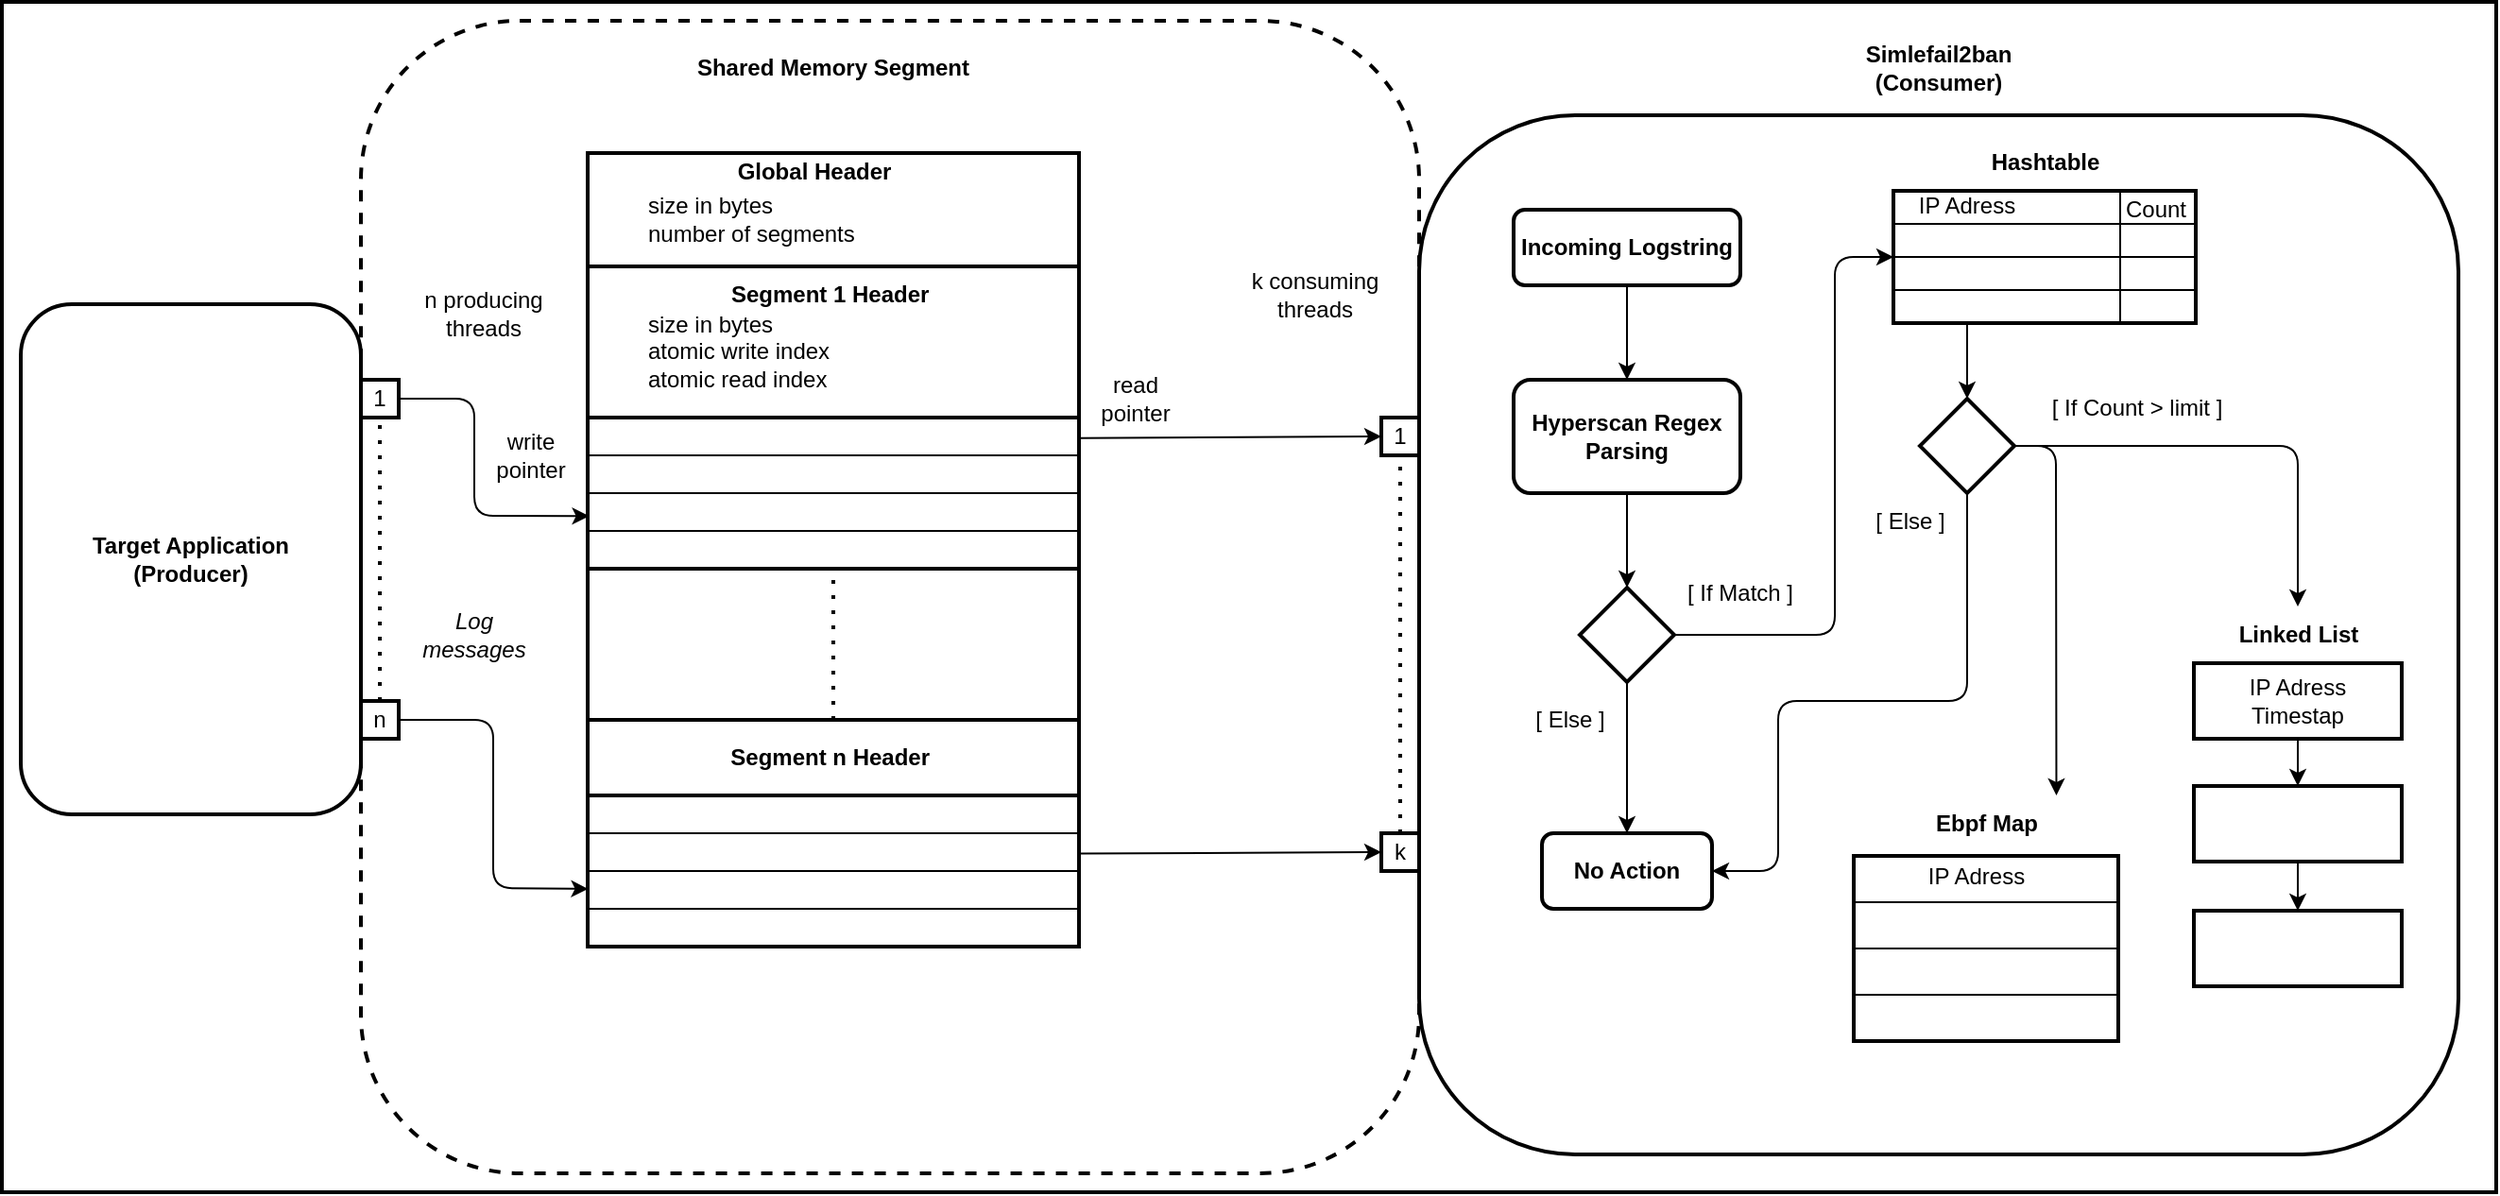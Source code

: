 <mxfile>
    <diagram id="gEE7T17AHYOr94RZqlb_" name="Page-1">
        <mxGraphModel dx="1631" dy="909" grid="1" gridSize="10" guides="1" tooltips="1" connect="1" arrows="1" fold="1" page="1" pageScale="1" pageWidth="827" pageHeight="1169" background="#ffffff" math="0" shadow="0">
            <root>
                <mxCell id="0"/>
                <mxCell id="1" parent="0"/>
                <mxCell id="69" value="" style="rounded=0;whiteSpace=wrap;html=1;labelBackgroundColor=none;strokeColor=#000000;strokeWidth=2;fontSize=12;fontColor=none;fillColor=#FFFFFF;" vertex="1" parent="1">
                    <mxGeometry x="80" y="90" width="1320" height="630" as="geometry"/>
                </mxCell>
                <mxCell id="4" value="&lt;font size=&quot;1&quot;&gt;&lt;b style=&quot;font-size: 12px;&quot;&gt;Target Application&lt;br&gt;(Producer)&lt;br&gt;&lt;/b&gt;&lt;/font&gt;" style="rounded=1;whiteSpace=wrap;html=1;strokeColor=#000000;strokeWidth=2;fontColor=#000000;fillColor=#FFFFFF;" parent="1" vertex="1">
                    <mxGeometry x="90" y="250" width="180" height="270" as="geometry"/>
                </mxCell>
                <mxCell id="148" style="edgeStyle=none;html=1;exitX=0;exitY=0.5;exitDx=0;exitDy=0;entryX=0.003;entryY=0.652;entryDx=0;entryDy=0;entryPerimeter=0;strokeColor=#000000;fontColor=#000000;" edge="1" parent="1" source="18" target="106">
                    <mxGeometry relative="1" as="geometry">
                        <Array as="points">
                            <mxPoint x="330" y="300"/>
                            <mxPoint x="330" y="362"/>
                        </Array>
                    </mxGeometry>
                </mxCell>
                <mxCell id="18" value="1" style="whiteSpace=wrap;html=1;aspect=fixed;strokeColor=#000000;strokeWidth=2;fontSize=12;fontColor=#000000;fillColor=#FFFFFF;direction=west;" parent="1" vertex="1">
                    <mxGeometry x="270" y="290" width="20" height="20" as="geometry"/>
                </mxCell>
                <mxCell id="22" value="n" style="whiteSpace=wrap;html=1;aspect=fixed;strokeColor=#000000;strokeWidth=2;fontSize=12;fontColor=#000000;fillColor=#FFFFFF;direction=west;" parent="1" vertex="1">
                    <mxGeometry x="270" y="460" width="20" height="20" as="geometry"/>
                </mxCell>
                <mxCell id="92" value="" style="rounded=0;whiteSpace=wrap;html=1;fillColor=#FFFFFF;strokeColor=#000000;strokeWidth=2;" vertex="1" parent="1">
                    <mxGeometry x="390" y="170" width="260" height="420" as="geometry"/>
                </mxCell>
                <mxCell id="93" value="&lt;font color=&quot;#000000&quot;&gt;&lt;b&gt;Shared Memory Segment&lt;/b&gt;&lt;/font&gt;" style="text;html=1;strokeColor=none;fillColor=none;align=center;verticalAlign=middle;whiteSpace=wrap;rounded=0;strokeWidth=2;" vertex="1" parent="1">
                    <mxGeometry x="440" y="110" width="160" height="30" as="geometry"/>
                </mxCell>
                <mxCell id="96" value="" style="rounded=0;whiteSpace=wrap;html=1;strokeColor=#000000;strokeWidth=2;fontColor=#000000;fillColor=#FFFFFF;align=left;" vertex="1" parent="1">
                    <mxGeometry x="390" y="170" width="260" height="60" as="geometry"/>
                </mxCell>
                <mxCell id="100" value="&lt;b&gt;Global Header&lt;/b&gt;" style="text;html=1;strokeColor=none;fillColor=none;align=center;verticalAlign=middle;whiteSpace=wrap;rounded=0;strokeWidth=2;fontColor=#000000;" vertex="1" parent="1">
                    <mxGeometry x="380" y="170" width="260" height="20" as="geometry"/>
                </mxCell>
                <mxCell id="101" value="&lt;div style=&quot;&quot;&gt;&lt;span style=&quot;background-color: initial;&quot;&gt;size in bytes&lt;/span&gt;&lt;/div&gt;&lt;span style=&quot;&quot;&gt;number of segments&amp;nbsp;&lt;/span&gt;" style="text;html=1;strokeColor=none;fillColor=none;align=left;verticalAlign=middle;whiteSpace=wrap;rounded=0;strokeWidth=2;fontColor=#000000;" vertex="1" parent="1">
                    <mxGeometry x="420" y="190" width="180" height="30" as="geometry"/>
                </mxCell>
                <mxCell id="102" value="" style="rounded=0;whiteSpace=wrap;html=1;strokeColor=#000000;strokeWidth=2;fontColor=#000000;fillColor=#FFFFFF;" vertex="1" parent="1">
                    <mxGeometry x="390" y="230" width="260" height="80" as="geometry"/>
                </mxCell>
                <mxCell id="103" value="&lt;b&gt;Segment 1 Header&amp;nbsp;&lt;/b&gt;" style="text;html=1;strokeColor=none;fillColor=none;align=center;verticalAlign=middle;whiteSpace=wrap;rounded=0;strokeWidth=2;fontColor=#000000;" vertex="1" parent="1">
                    <mxGeometry x="390" y="230" width="260" height="30" as="geometry"/>
                </mxCell>
                <mxCell id="104" value="&lt;div style=&quot;&quot;&gt;&lt;span style=&quot;background-color: initial;&quot;&gt;size in bytes&lt;/span&gt;&lt;/div&gt;&lt;span style=&quot;&quot;&gt;atomic write index&lt;br&gt;atomic read index&amp;nbsp;&lt;/span&gt;" style="text;html=1;strokeColor=none;fillColor=none;align=left;verticalAlign=middle;whiteSpace=wrap;rounded=0;strokeWidth=2;fontColor=#000000;" vertex="1" parent="1">
                    <mxGeometry x="420" y="260" width="120" height="30" as="geometry"/>
                </mxCell>
                <mxCell id="106" value="" style="rounded=0;whiteSpace=wrap;html=1;strokeColor=#000000;strokeWidth=2;fontColor=#000000;fillColor=#FFFFFF;" vertex="1" parent="1">
                    <mxGeometry x="390" y="310" width="260" height="80" as="geometry"/>
                </mxCell>
                <mxCell id="107" value="" style="endArrow=none;dashed=1;html=1;dashPattern=1 3;strokeWidth=2;strokeColor=#000000;fontColor=#000000;entryX=0.5;entryY=1;entryDx=0;entryDy=0;exitX=0.5;exitY=0;exitDx=0;exitDy=0;" edge="1" parent="1" source="108" target="106">
                    <mxGeometry width="50" height="50" relative="1" as="geometry">
                        <mxPoint x="510" y="480" as="sourcePoint"/>
                        <mxPoint x="560" y="430" as="targetPoint"/>
                    </mxGeometry>
                </mxCell>
                <mxCell id="141" style="edgeStyle=none;html=1;exitX=0.5;exitY=0;exitDx=0;exitDy=0;strokeColor=#000000;fontColor=#000000;" edge="1" parent="1" source="108">
                    <mxGeometry relative="1" as="geometry">
                        <mxPoint x="519.862" y="490" as="targetPoint"/>
                    </mxGeometry>
                </mxCell>
                <mxCell id="108" value="&lt;b&gt;Segment n Header&amp;nbsp;&lt;/b&gt;" style="rounded=0;whiteSpace=wrap;html=1;strokeColor=#000000;strokeWidth=2;fontColor=#000000;fillColor=#FFFFFF;" vertex="1" parent="1">
                    <mxGeometry x="390" y="470" width="260" height="40" as="geometry"/>
                </mxCell>
                <mxCell id="112" value="" style="rounded=0;whiteSpace=wrap;html=1;strokeColor=#000000;strokeWidth=2;fontColor=#000000;fillColor=#FFFFFF;" vertex="1" parent="1">
                    <mxGeometry x="390" y="510" width="260" height="80" as="geometry"/>
                </mxCell>
                <mxCell id="116" value="n producing threads" style="text;html=1;strokeColor=none;fillColor=none;align=center;verticalAlign=middle;whiteSpace=wrap;rounded=0;strokeWidth=2;fontColor=#000000;" vertex="1" parent="1">
                    <mxGeometry x="300" y="240" width="70" height="30" as="geometry"/>
                </mxCell>
                <mxCell id="117" value="&lt;i&gt;Log messages&lt;/i&gt;" style="text;html=1;strokeColor=none;fillColor=none;align=center;verticalAlign=middle;whiteSpace=wrap;rounded=0;strokeWidth=2;fontColor=#000000;" vertex="1" parent="1">
                    <mxGeometry x="300" y="410" width="60" height="30" as="geometry"/>
                </mxCell>
                <mxCell id="118" value="" style="rounded=1;whiteSpace=wrap;html=1;strokeColor=#000000;strokeWidth=2;fontColor=#000000;fillColor=#FFFFFF;" vertex="1" parent="1">
                    <mxGeometry x="830" y="150" width="550" height="550" as="geometry"/>
                </mxCell>
                <mxCell id="120" value="&lt;b&gt;Simlefail2ban (Consumer)&lt;/b&gt;" style="text;html=1;strokeColor=none;fillColor=none;align=center;verticalAlign=middle;whiteSpace=wrap;rounded=0;strokeWidth=2;fontColor=#000000;" vertex="1" parent="1">
                    <mxGeometry x="1045" y="110" width="120" height="30" as="geometry"/>
                </mxCell>
                <mxCell id="122" value="" style="endArrow=none;dashed=1;html=1;dashPattern=1 3;strokeWidth=2;strokeColor=#000000;fontColor=#000000;entryX=0.5;entryY=0;entryDx=0;entryDy=0;exitX=0.5;exitY=1;exitDx=0;exitDy=0;" edge="1" parent="1" source="22" target="18">
                    <mxGeometry width="50" height="50" relative="1" as="geometry">
                        <mxPoint x="280" y="420" as="sourcePoint"/>
                        <mxPoint x="330" y="370" as="targetPoint"/>
                    </mxGeometry>
                </mxCell>
                <mxCell id="123" value="1" style="whiteSpace=wrap;html=1;aspect=fixed;strokeColor=#000000;strokeWidth=2;fontSize=12;fontColor=#000000;fillColor=#FFFFFF;direction=west;" vertex="1" parent="1">
                    <mxGeometry x="810" y="310" width="20" height="20" as="geometry"/>
                </mxCell>
                <mxCell id="125" value="k" style="whiteSpace=wrap;html=1;aspect=fixed;strokeColor=#000000;strokeWidth=2;fontSize=12;fontColor=#000000;fillColor=#FFFFFF;direction=west;" vertex="1" parent="1">
                    <mxGeometry x="810" y="530" width="20" height="20" as="geometry"/>
                </mxCell>
                <mxCell id="126" value="k consuming threads" style="text;html=1;strokeColor=none;fillColor=none;align=center;verticalAlign=middle;whiteSpace=wrap;rounded=0;strokeWidth=2;fontColor=#000000;" vertex="1" parent="1">
                    <mxGeometry x="740" y="230" width="70" height="30" as="geometry"/>
                </mxCell>
                <mxCell id="130" value="" style="endArrow=none;dashed=1;html=1;dashPattern=1 3;strokeWidth=2;strokeColor=#000000;fontColor=#000000;entryX=0.5;entryY=0;entryDx=0;entryDy=0;exitX=0.5;exitY=1;exitDx=0;exitDy=0;" edge="1" parent="1" source="125" target="123">
                    <mxGeometry width="50" height="50" relative="1" as="geometry">
                        <mxPoint x="790" y="430" as="sourcePoint"/>
                        <mxPoint x="840" y="380" as="targetPoint"/>
                    </mxGeometry>
                </mxCell>
                <mxCell id="131" value="write pointer" style="text;html=1;strokeColor=none;fillColor=none;align=center;verticalAlign=middle;whiteSpace=wrap;rounded=0;strokeWidth=2;fontColor=#000000;" vertex="1" parent="1">
                    <mxGeometry x="330" y="315" width="60" height="30" as="geometry"/>
                </mxCell>
                <mxCell id="132" value="read pointer" style="text;html=1;strokeColor=none;fillColor=none;align=center;verticalAlign=middle;whiteSpace=wrap;rounded=0;strokeWidth=2;fontColor=#000000;" vertex="1" parent="1">
                    <mxGeometry x="650" y="285" width="60" height="30" as="geometry"/>
                </mxCell>
                <mxCell id="138" value="" style="endArrow=none;html=1;strokeColor=#000000;fontColor=#000000;exitX=0;exitY=0.25;exitDx=0;exitDy=0;entryX=1;entryY=0.25;entryDx=0;entryDy=0;" edge="1" parent="1" source="106" target="106">
                    <mxGeometry width="50" height="50" relative="1" as="geometry">
                        <mxPoint x="460" y="380" as="sourcePoint"/>
                        <mxPoint x="510" y="330" as="targetPoint"/>
                    </mxGeometry>
                </mxCell>
                <mxCell id="139" value="" style="endArrow=none;html=1;strokeColor=#000000;fontColor=#000000;entryX=1;entryY=0.5;entryDx=0;entryDy=0;" edge="1" parent="1" target="106">
                    <mxGeometry width="50" height="50" relative="1" as="geometry">
                        <mxPoint x="390" y="350" as="sourcePoint"/>
                        <mxPoint x="500" y="350" as="targetPoint"/>
                    </mxGeometry>
                </mxCell>
                <mxCell id="140" value="" style="endArrow=none;html=1;strokeColor=#000000;fontColor=#000000;entryX=0;entryY=0.75;entryDx=0;entryDy=0;exitX=1;exitY=0.75;exitDx=0;exitDy=0;" edge="1" parent="1" source="106" target="106">
                    <mxGeometry width="50" height="50" relative="1" as="geometry">
                        <mxPoint x="430" y="420" as="sourcePoint"/>
                        <mxPoint x="480" y="370" as="targetPoint"/>
                    </mxGeometry>
                </mxCell>
                <mxCell id="143" value="" style="endArrow=none;html=1;strokeColor=#000000;fontColor=#000000;exitX=0;exitY=0.25;exitDx=0;exitDy=0;entryX=1;entryY=0.25;entryDx=0;entryDy=0;" edge="1" parent="1" source="112" target="112">
                    <mxGeometry width="50" height="50" relative="1" as="geometry">
                        <mxPoint x="450" y="600" as="sourcePoint"/>
                        <mxPoint x="500" y="550" as="targetPoint"/>
                    </mxGeometry>
                </mxCell>
                <mxCell id="144" value="" style="endArrow=none;html=1;strokeColor=#000000;fontColor=#000000;exitX=0;exitY=0.5;exitDx=0;exitDy=0;entryX=1;entryY=0.5;entryDx=0;entryDy=0;" edge="1" parent="1" source="112" target="112">
                    <mxGeometry width="50" height="50" relative="1" as="geometry">
                        <mxPoint x="400" y="540" as="sourcePoint"/>
                        <mxPoint x="660" y="540" as="targetPoint"/>
                    </mxGeometry>
                </mxCell>
                <mxCell id="145" value="" style="endArrow=none;html=1;strokeColor=#000000;fontColor=#000000;exitX=0;exitY=0.75;exitDx=0;exitDy=0;entryX=1;entryY=0.75;entryDx=0;entryDy=0;" edge="1" parent="1" source="112" target="112">
                    <mxGeometry width="50" height="50" relative="1" as="geometry">
                        <mxPoint x="400" y="560" as="sourcePoint"/>
                        <mxPoint x="660" y="560" as="targetPoint"/>
                    </mxGeometry>
                </mxCell>
                <mxCell id="149" value="" style="endArrow=classic;html=1;strokeColor=#000000;fontColor=#000000;exitX=0;exitY=0.5;exitDx=0;exitDy=0;entryX=0.001;entryY=0.618;entryDx=0;entryDy=0;entryPerimeter=0;" edge="1" parent="1" source="22" target="112">
                    <mxGeometry width="50" height="50" relative="1" as="geometry">
                        <mxPoint x="320" y="550" as="sourcePoint"/>
                        <mxPoint x="370" y="500" as="targetPoint"/>
                        <Array as="points">
                            <mxPoint x="340" y="470"/>
                            <mxPoint x="340" y="559"/>
                        </Array>
                    </mxGeometry>
                </mxCell>
                <mxCell id="151" value="" style="endArrow=classic;html=1;strokeColor=#000000;fontColor=#000000;exitX=1.001;exitY=0.136;exitDx=0;exitDy=0;exitPerimeter=0;entryX=1;entryY=0.5;entryDx=0;entryDy=0;" edge="1" parent="1" source="106" target="123">
                    <mxGeometry width="50" height="50" relative="1" as="geometry">
                        <mxPoint x="670" y="400" as="sourcePoint"/>
                        <mxPoint x="720" y="350" as="targetPoint"/>
                    </mxGeometry>
                </mxCell>
                <mxCell id="152" value="" style="endArrow=classic;html=1;strokeColor=#000000;fontColor=#000000;exitX=0.998;exitY=0.385;exitDx=0;exitDy=0;exitPerimeter=0;entryX=1;entryY=0.5;entryDx=0;entryDy=0;" edge="1" parent="1" source="112" target="125">
                    <mxGeometry width="50" height="50" relative="1" as="geometry">
                        <mxPoint x="670" y="580" as="sourcePoint"/>
                        <mxPoint x="720" y="530" as="targetPoint"/>
                    </mxGeometry>
                </mxCell>
                <mxCell id="153" value="&lt;b&gt;Incoming Logstring&lt;/b&gt;" style="rounded=1;whiteSpace=wrap;html=1;strokeColor=#000000;strokeWidth=2;fontColor=#000000;fillColor=#FFFFFF;" vertex="1" parent="1">
                    <mxGeometry x="880" y="200" width="120" height="40" as="geometry"/>
                </mxCell>
                <mxCell id="155" value="&lt;b&gt;Hyperscan Regex&lt;br&gt;Parsing&lt;br&gt;&lt;/b&gt;" style="rounded=1;whiteSpace=wrap;html=1;strokeColor=#000000;strokeWidth=2;fontColor=#000000;fillColor=#FFFFFF;" vertex="1" parent="1">
                    <mxGeometry x="880" y="290" width="120" height="60" as="geometry"/>
                </mxCell>
                <mxCell id="156" value="" style="endArrow=classic;html=1;strokeColor=#000000;fontColor=#000000;entryX=0.5;entryY=0;entryDx=0;entryDy=0;exitX=0.5;exitY=1;exitDx=0;exitDy=0;" edge="1" parent="1" source="153" target="155">
                    <mxGeometry width="50" height="50" relative="1" as="geometry">
                        <mxPoint x="940" y="260" as="sourcePoint"/>
                        <mxPoint x="970" y="260" as="targetPoint"/>
                    </mxGeometry>
                </mxCell>
                <mxCell id="157" value="" style="rhombus;whiteSpace=wrap;html=1;strokeColor=#000000;strokeWidth=2;fontColor=#000000;fillColor=#FFFFFF;" vertex="1" parent="1">
                    <mxGeometry x="915" y="400" width="50" height="50" as="geometry"/>
                </mxCell>
                <mxCell id="158" value="" style="endArrow=classic;html=1;strokeColor=#000000;fontColor=#000000;exitX=0.5;exitY=1;exitDx=0;exitDy=0;entryX=0.5;entryY=0;entryDx=0;entryDy=0;" edge="1" parent="1" source="155" target="157">
                    <mxGeometry width="50" height="50" relative="1" as="geometry">
                        <mxPoint x="940" y="420" as="sourcePoint"/>
                        <mxPoint x="990" y="370" as="targetPoint"/>
                    </mxGeometry>
                </mxCell>
                <mxCell id="162" value="&lt;b&gt;No Action&lt;/b&gt;" style="rounded=1;whiteSpace=wrap;html=1;strokeColor=#000000;strokeWidth=2;fontColor=#000000;fillColor=none;" vertex="1" parent="1">
                    <mxGeometry x="895" y="530" width="90" height="40" as="geometry"/>
                </mxCell>
                <mxCell id="163" value="" style="endArrow=classic;html=1;strokeColor=#000000;fontColor=#000000;exitX=0.5;exitY=1;exitDx=0;exitDy=0;entryX=0.5;entryY=0;entryDx=0;entryDy=0;" edge="1" parent="1" source="157" target="162">
                    <mxGeometry width="50" height="50" relative="1" as="geometry">
                        <mxPoint x="630" y="360" as="sourcePoint"/>
                        <mxPoint x="680" y="310" as="targetPoint"/>
                    </mxGeometry>
                </mxCell>
                <mxCell id="165" value="[ Else ]" style="text;html=1;strokeColor=none;fillColor=none;align=center;verticalAlign=middle;whiteSpace=wrap;rounded=0;strokeWidth=2;fontColor=#000000;" vertex="1" parent="1">
                    <mxGeometry x="880" y="455" width="60" height="30" as="geometry"/>
                </mxCell>
                <mxCell id="166" value="" style="endArrow=classic;html=1;strokeColor=#000000;fontColor=#000000;exitX=1;exitY=0.5;exitDx=0;exitDy=0;entryX=0;entryY=0.5;entryDx=0;entryDy=0;" edge="1" parent="1" source="157" target="168">
                    <mxGeometry width="50" height="50" relative="1" as="geometry">
                        <mxPoint x="1010" y="460" as="sourcePoint"/>
                        <mxPoint x="1060" y="410" as="targetPoint"/>
                        <Array as="points">
                            <mxPoint x="1050" y="425"/>
                            <mxPoint x="1050" y="225"/>
                        </Array>
                    </mxGeometry>
                </mxCell>
                <mxCell id="168" value="" style="rounded=0;whiteSpace=wrap;html=1;strokeColor=#000000;strokeWidth=2;fontColor=#000000;fillColor=none;" vertex="1" parent="1">
                    <mxGeometry x="1081" y="190" width="160" height="70" as="geometry"/>
                </mxCell>
                <mxCell id="171" value="" style="endArrow=none;html=1;strokeColor=#000000;fontColor=#000000;exitX=0;exitY=0.25;exitDx=0;exitDy=0;entryX=1;entryY=0.25;entryDx=0;entryDy=0;" edge="1" parent="1" source="168" target="168">
                    <mxGeometry width="50" height="50" relative="1" as="geometry">
                        <mxPoint x="1130" y="260" as="sourcePoint"/>
                        <mxPoint x="1180" y="210" as="targetPoint"/>
                    </mxGeometry>
                </mxCell>
                <mxCell id="172" value="" style="endArrow=none;html=1;strokeColor=#000000;fontColor=#000000;exitX=0;exitY=0.5;exitDx=0;exitDy=0;entryX=1;entryY=0.5;entryDx=0;entryDy=0;" edge="1" parent="1" source="168" target="168">
                    <mxGeometry width="50" height="50" relative="1" as="geometry">
                        <mxPoint x="1090" y="245" as="sourcePoint"/>
                        <mxPoint x="1240" y="245" as="targetPoint"/>
                    </mxGeometry>
                </mxCell>
                <mxCell id="173" value="" style="endArrow=none;html=1;strokeColor=#000000;fontColor=#000000;entryX=1;entryY=0.75;entryDx=0;entryDy=0;exitX=0;exitY=0.75;exitDx=0;exitDy=0;" edge="1" parent="1" source="168" target="168">
                    <mxGeometry width="50" height="50" relative="1" as="geometry">
                        <mxPoint x="1080" y="270" as="sourcePoint"/>
                        <mxPoint x="1130" y="220" as="targetPoint"/>
                    </mxGeometry>
                </mxCell>
                <mxCell id="174" value="" style="endArrow=none;html=1;strokeColor=#000000;fontColor=#000000;entryX=0.75;entryY=0;entryDx=0;entryDy=0;exitX=0.75;exitY=1;exitDx=0;exitDy=0;" edge="1" parent="1" source="168" target="168">
                    <mxGeometry width="50" height="50" relative="1" as="geometry">
                        <mxPoint x="1090" y="320" as="sourcePoint"/>
                        <mxPoint x="1140" y="270" as="targetPoint"/>
                    </mxGeometry>
                </mxCell>
                <mxCell id="175" value="IP Adress" style="text;html=1;strokeColor=none;fillColor=none;align=center;verticalAlign=middle;whiteSpace=wrap;rounded=0;strokeWidth=2;fontColor=#000000;" vertex="1" parent="1">
                    <mxGeometry x="1090" y="195" width="60" height="5" as="geometry"/>
                </mxCell>
                <mxCell id="176" value="Count" style="text;html=1;strokeColor=none;fillColor=none;align=center;verticalAlign=middle;whiteSpace=wrap;rounded=0;strokeWidth=2;fontColor=#000000;" vertex="1" parent="1">
                    <mxGeometry x="1190" y="197.5" width="60" height="5" as="geometry"/>
                </mxCell>
                <mxCell id="177" value="&lt;b&gt;Hashtable&lt;/b&gt;" style="text;html=1;strokeColor=none;fillColor=none;align=center;verticalAlign=middle;whiteSpace=wrap;rounded=0;strokeWidth=2;fontColor=#000000;" vertex="1" parent="1">
                    <mxGeometry x="1086.5" y="160" width="149" height="30" as="geometry"/>
                </mxCell>
                <mxCell id="178" value="[ If Match ]" style="text;html=1;strokeColor=none;fillColor=none;align=center;verticalAlign=middle;whiteSpace=wrap;rounded=0;strokeWidth=2;fontColor=#000000;" vertex="1" parent="1">
                    <mxGeometry x="970" y="387.5" width="60" height="30" as="geometry"/>
                </mxCell>
                <mxCell id="179" value="" style="endArrow=classic;html=1;strokeColor=#000000;fontColor=#000000;entryX=0.5;entryY=0;entryDx=0;entryDy=0;" edge="1" parent="1" target="180">
                    <mxGeometry width="50" height="50" relative="1" as="geometry">
                        <mxPoint x="1120" y="260" as="sourcePoint"/>
                        <mxPoint x="1200" y="310" as="targetPoint"/>
                    </mxGeometry>
                </mxCell>
                <mxCell id="180" value="" style="rhombus;whiteSpace=wrap;html=1;strokeColor=#000000;strokeWidth=2;fontColor=#000000;fillColor=#FFFFFF;" vertex="1" parent="1">
                    <mxGeometry x="1095" y="300" width="50" height="50" as="geometry"/>
                </mxCell>
                <mxCell id="182" value="[ If Count &amp;gt; limit ]" style="text;html=1;strokeColor=none;fillColor=none;align=center;verticalAlign=middle;whiteSpace=wrap;rounded=0;strokeWidth=2;fontColor=#000000;" vertex="1" parent="1">
                    <mxGeometry x="1160" y="290" width="100" height="30" as="geometry"/>
                </mxCell>
                <mxCell id="184" value="" style="endArrow=classic;html=1;strokeColor=#000000;fontColor=#000000;exitX=0.5;exitY=1;exitDx=0;exitDy=0;entryX=1;entryY=0.5;entryDx=0;entryDy=0;" edge="1" parent="1" source="180" target="162">
                    <mxGeometry width="50" height="50" relative="1" as="geometry">
                        <mxPoint x="1090" y="520" as="sourcePoint"/>
                        <mxPoint x="1140" y="470" as="targetPoint"/>
                        <Array as="points">
                            <mxPoint x="1120" y="460"/>
                            <mxPoint x="1020" y="460"/>
                            <mxPoint x="1020" y="550"/>
                        </Array>
                    </mxGeometry>
                </mxCell>
                <mxCell id="185" value="[ Else ]" style="text;html=1;strokeColor=none;fillColor=none;align=center;verticalAlign=middle;whiteSpace=wrap;rounded=0;strokeWidth=2;fontColor=#000000;" vertex="1" parent="1">
                    <mxGeometry x="1040" y="350" width="100" height="30" as="geometry"/>
                </mxCell>
                <mxCell id="186" value="" style="rounded=0;whiteSpace=wrap;html=1;strokeColor=#000000;strokeWidth=2;fontColor=#000000;fillColor=none;" vertex="1" parent="1">
                    <mxGeometry x="1060" y="542" width="140" height="98" as="geometry"/>
                </mxCell>
                <mxCell id="188" value="&lt;b&gt;Ebpf Map&lt;/b&gt;" style="text;html=1;strokeColor=none;fillColor=none;align=center;verticalAlign=middle;whiteSpace=wrap;rounded=0;strokeWidth=2;fontColor=#000000;" vertex="1" parent="1">
                    <mxGeometry x="1055.5" y="510" width="149" height="30" as="geometry"/>
                </mxCell>
                <mxCell id="189" value="" style="endArrow=none;html=1;strokeColor=#000000;fontColor=#000000;exitX=0;exitY=0.25;exitDx=0;exitDy=0;entryX=1;entryY=0.25;entryDx=0;entryDy=0;" edge="1" parent="1" source="186" target="186">
                    <mxGeometry width="50" height="50" relative="1" as="geometry">
                        <mxPoint x="1110" y="660" as="sourcePoint"/>
                        <mxPoint x="1200" y="580" as="targetPoint"/>
                    </mxGeometry>
                </mxCell>
                <mxCell id="190" value="" style="endArrow=none;html=1;strokeColor=#000000;fontColor=#000000;entryX=1;entryY=0.5;entryDx=0;entryDy=0;exitX=0;exitY=0.5;exitDx=0;exitDy=0;" edge="1" parent="1" source="186" target="186">
                    <mxGeometry width="50" height="50" relative="1" as="geometry">
                        <mxPoint x="1010" y="690" as="sourcePoint"/>
                        <mxPoint x="1060" y="640" as="targetPoint"/>
                    </mxGeometry>
                </mxCell>
                <mxCell id="191" value="" style="endArrow=none;html=1;strokeColor=#000000;fontColor=#000000;entryX=1;entryY=0.75;entryDx=0;entryDy=0;exitX=0;exitY=0.75;exitDx=0;exitDy=0;" edge="1" parent="1" source="186" target="186">
                    <mxGeometry width="50" height="50" relative="1" as="geometry">
                        <mxPoint x="980" y="700" as="sourcePoint"/>
                        <mxPoint x="1030" y="650" as="targetPoint"/>
                    </mxGeometry>
                </mxCell>
                <mxCell id="193" value="IP Adress" style="text;html=1;strokeColor=none;fillColor=none;align=center;verticalAlign=middle;whiteSpace=wrap;rounded=0;strokeWidth=2;fontColor=#000000;" vertex="1" parent="1">
                    <mxGeometry x="1095" y="550" width="60" height="5" as="geometry"/>
                </mxCell>
                <mxCell id="195" value="IP Adress&lt;br&gt;Timestap" style="rounded=0;whiteSpace=wrap;html=1;strokeColor=#000000;strokeWidth=2;fontColor=#000000;fillColor=none;" vertex="1" parent="1">
                    <mxGeometry x="1240" y="440" width="110" height="40" as="geometry"/>
                </mxCell>
                <mxCell id="196" value="" style="rounded=0;whiteSpace=wrap;html=1;strokeColor=#000000;strokeWidth=2;fontColor=#000000;fillColor=none;" vertex="1" parent="1">
                    <mxGeometry x="1240" y="505" width="110" height="40" as="geometry"/>
                </mxCell>
                <mxCell id="197" value="" style="endArrow=classic;html=1;strokeColor=#000000;fontColor=#000000;exitX=0.5;exitY=1;exitDx=0;exitDy=0;entryX=0.5;entryY=0;entryDx=0;entryDy=0;" edge="1" parent="1" source="195" target="196">
                    <mxGeometry width="50" height="50" relative="1" as="geometry">
                        <mxPoint x="1190" y="530" as="sourcePoint"/>
                        <mxPoint x="1240" y="480" as="targetPoint"/>
                    </mxGeometry>
                </mxCell>
                <mxCell id="198" value="" style="endArrow=classic;html=1;strokeColor=#000000;fontColor=#000000;exitX=0.5;exitY=1;exitDx=0;exitDy=0;entryX=0.5;entryY=0;entryDx=0;entryDy=0;" edge="1" parent="1" source="196" target="199">
                    <mxGeometry width="50" height="50" relative="1" as="geometry">
                        <mxPoint x="1300" y="610" as="sourcePoint"/>
                        <mxPoint x="1350" y="560" as="targetPoint"/>
                    </mxGeometry>
                </mxCell>
                <mxCell id="199" value="" style="rounded=0;whiteSpace=wrap;html=1;strokeColor=#000000;strokeWidth=2;fontColor=#000000;fillColor=none;" vertex="1" parent="1">
                    <mxGeometry x="1240" y="571" width="110" height="40" as="geometry"/>
                </mxCell>
                <mxCell id="200" value="&lt;b&gt;Linked List&lt;/b&gt;" style="text;html=1;strokeColor=none;fillColor=none;align=center;verticalAlign=middle;whiteSpace=wrap;rounded=0;strokeWidth=2;fontColor=#000000;" vertex="1" parent="1">
                    <mxGeometry x="1220.5" y="410" width="149" height="30" as="geometry"/>
                </mxCell>
                <mxCell id="201" value="" style="endArrow=classic;html=1;strokeColor=#000000;fontColor=#000000;exitX=1;exitY=0.5;exitDx=0;exitDy=0;entryX=0.5;entryY=0;entryDx=0;entryDy=0;" edge="1" parent="1" source="180" target="200">
                    <mxGeometry width="50" height="50" relative="1" as="geometry">
                        <mxPoint x="1220" y="430" as="sourcePoint"/>
                        <mxPoint x="1270" y="380" as="targetPoint"/>
                        <Array as="points">
                            <mxPoint x="1295" y="325"/>
                        </Array>
                    </mxGeometry>
                </mxCell>
                <mxCell id="202" value="" style="endArrow=classic;html=1;strokeColor=#000000;fontColor=#000000;exitX=1;exitY=0.5;exitDx=0;exitDy=0;entryX=0.75;entryY=0;entryDx=0;entryDy=0;" edge="1" parent="1" source="180" target="188">
                    <mxGeometry width="50" height="50" relative="1" as="geometry">
                        <mxPoint x="1210" y="330" as="sourcePoint"/>
                        <mxPoint x="1210" y="470" as="targetPoint"/>
                        <Array as="points">
                            <mxPoint x="1167" y="325"/>
                        </Array>
                    </mxGeometry>
                </mxCell>
                <mxCell id="205" value="" style="rounded=1;whiteSpace=wrap;html=1;strokeColor=#000000;strokeWidth=2;fontColor=#000000;fillColor=none;dashed=1;" vertex="1" parent="1">
                    <mxGeometry x="270" y="100" width="560" height="610" as="geometry"/>
                </mxCell>
            </root>
        </mxGraphModel>
    </diagram>
</mxfile>
